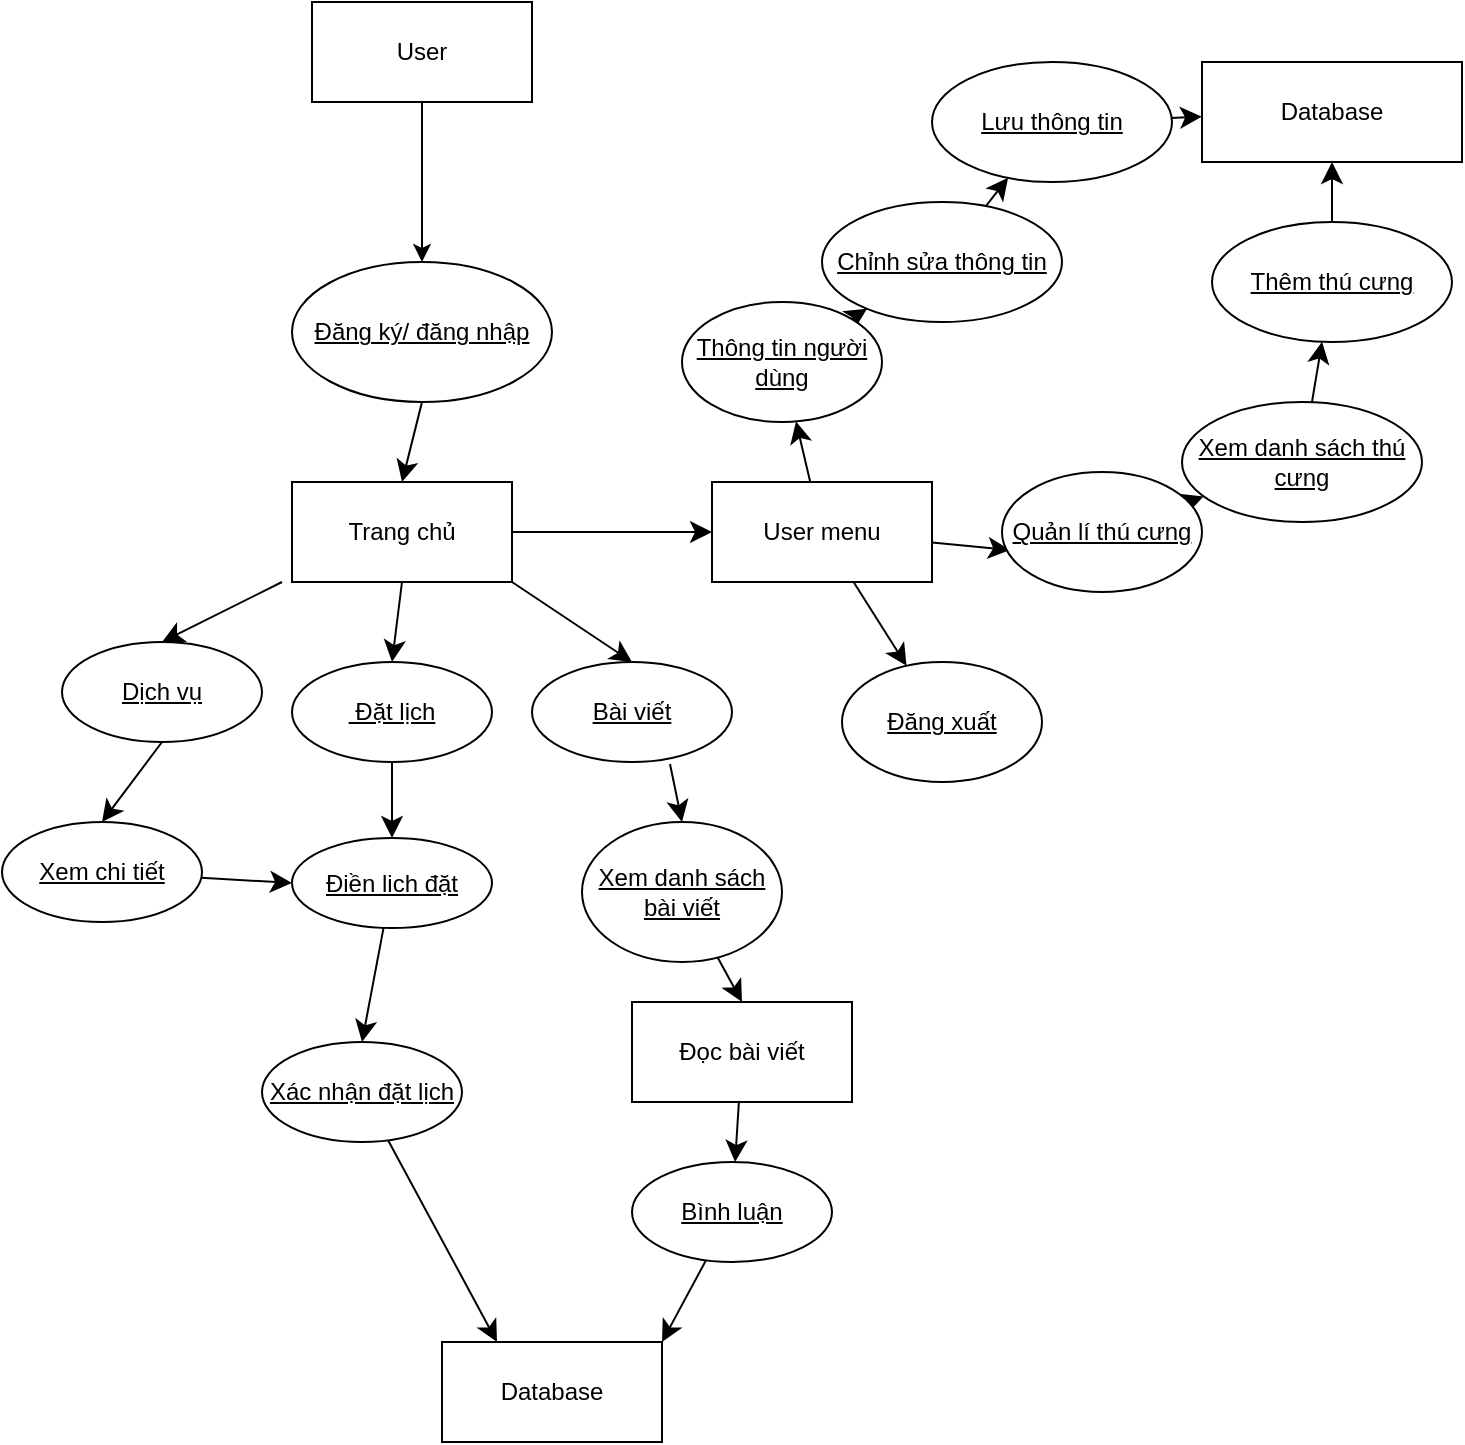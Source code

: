 <mxfile version="27.0.9" pages="2">
  <diagram name="USER" id="6x54Qx4BJQONWpDt5EpT">
    <mxGraphModel dx="916" dy="1183" grid="1" gridSize="10" guides="1" tooltips="1" connect="1" arrows="1" fold="1" page="1" pageScale="1" pageWidth="850" pageHeight="1100" math="0" shadow="0">
      <root>
        <mxCell id="0" />
        <mxCell id="1" parent="0" />
        <mxCell id="rt-KdB61s37zDPdn-Uat-19" style="edgeStyle=orthogonalEdgeStyle;rounded=0;orthogonalLoop=1;jettySize=auto;html=1;exitX=0.5;exitY=1;exitDx=0;exitDy=0;entryX=0.5;entryY=0;entryDx=0;entryDy=0;" parent="1" source="rt-KdB61s37zDPdn-Uat-1" target="rt-KdB61s37zDPdn-Uat-13" edge="1">
          <mxGeometry relative="1" as="geometry" />
        </mxCell>
        <mxCell id="rt-KdB61s37zDPdn-Uat-1" value="User" style="html=1;whiteSpace=wrap;" parent="1" vertex="1">
          <mxGeometry x="615" y="110" width="110" height="50" as="geometry" />
        </mxCell>
        <mxCell id="5PUGG6pkz5xNA0kbgSPe-2" style="edgeStyle=none;curved=1;rounded=0;orthogonalLoop=1;jettySize=auto;html=1;exitX=0.5;exitY=1;exitDx=0;exitDy=0;entryX=0.5;entryY=0;entryDx=0;entryDy=0;fontSize=12;startSize=8;endSize=8;" parent="1" source="rt-KdB61s37zDPdn-Uat-13" target="5PUGG6pkz5xNA0kbgSPe-1" edge="1">
          <mxGeometry relative="1" as="geometry" />
        </mxCell>
        <mxCell id="rt-KdB61s37zDPdn-Uat-13" value="Đăng ký/ đăng nhập" style="ellipse;whiteSpace=wrap;html=1;align=center;fontStyle=4;" parent="1" vertex="1">
          <mxGeometry x="605" y="240" width="130" height="70" as="geometry" />
        </mxCell>
        <mxCell id="5PUGG6pkz5xNA0kbgSPe-10" style="edgeStyle=none;curved=1;rounded=0;orthogonalLoop=1;jettySize=auto;html=1;exitX=0.5;exitY=1;exitDx=0;exitDy=0;entryX=0.5;entryY=0;entryDx=0;entryDy=0;fontSize=12;startSize=8;endSize=8;" parent="1" source="rt-KdB61s37zDPdn-Uat-32" target="5PUGG6pkz5xNA0kbgSPe-7" edge="1">
          <mxGeometry relative="1" as="geometry" />
        </mxCell>
        <mxCell id="rt-KdB61s37zDPdn-Uat-32" value="Dịch vụ" style="ellipse;whiteSpace=wrap;html=1;align=center;fontStyle=4;" parent="1" vertex="1">
          <mxGeometry x="490" y="430" width="100" height="50" as="geometry" />
        </mxCell>
        <mxCell id="5PUGG6pkz5xNA0kbgSPe-11" style="edgeStyle=none;curved=1;rounded=0;orthogonalLoop=1;jettySize=auto;html=1;exitX=0.5;exitY=1;exitDx=0;exitDy=0;entryX=0.5;entryY=0;entryDx=0;entryDy=0;fontSize=12;startSize=8;endSize=8;" parent="1" source="rt-KdB61s37zDPdn-Uat-33" target="5PUGG6pkz5xNA0kbgSPe-8" edge="1">
          <mxGeometry relative="1" as="geometry" />
        </mxCell>
        <mxCell id="rt-KdB61s37zDPdn-Uat-33" value="&amp;nbsp;Đặt lịch" style="ellipse;whiteSpace=wrap;html=1;align=center;fontStyle=4;" parent="1" vertex="1">
          <mxGeometry x="605" y="440" width="100" height="50" as="geometry" />
        </mxCell>
        <mxCell id="5PUGG6pkz5xNA0kbgSPe-4" style="edgeStyle=none;curved=1;rounded=0;orthogonalLoop=1;jettySize=auto;html=1;entryX=0.5;entryY=0;entryDx=0;entryDy=0;fontSize=12;startSize=8;endSize=8;" parent="1" target="rt-KdB61s37zDPdn-Uat-32" edge="1">
          <mxGeometry relative="1" as="geometry">
            <mxPoint x="600" y="400" as="sourcePoint" />
          </mxGeometry>
        </mxCell>
        <mxCell id="5PUGG6pkz5xNA0kbgSPe-5" style="edgeStyle=none;curved=1;rounded=0;orthogonalLoop=1;jettySize=auto;html=1;exitX=0.5;exitY=1;exitDx=0;exitDy=0;entryX=0.5;entryY=0;entryDx=0;entryDy=0;fontSize=12;startSize=8;endSize=8;" parent="1" source="5PUGG6pkz5xNA0kbgSPe-1" target="rt-KdB61s37zDPdn-Uat-33" edge="1">
          <mxGeometry relative="1" as="geometry" />
        </mxCell>
        <mxCell id="5PUGG6pkz5xNA0kbgSPe-6" style="edgeStyle=none;curved=1;rounded=0;orthogonalLoop=1;jettySize=auto;html=1;entryX=0.5;entryY=0;entryDx=0;entryDy=0;fontSize=12;startSize=8;endSize=8;exitX=1;exitY=1;exitDx=0;exitDy=0;" parent="1" source="5PUGG6pkz5xNA0kbgSPe-1" target="5PUGG6pkz5xNA0kbgSPe-3" edge="1">
          <mxGeometry relative="1" as="geometry" />
        </mxCell>
        <mxCell id="5PUGG6pkz5xNA0kbgSPe-44" style="edgeStyle=none;curved=1;rounded=0;orthogonalLoop=1;jettySize=auto;html=1;entryX=0;entryY=0.5;entryDx=0;entryDy=0;fontSize=12;startSize=8;endSize=8;" parent="1" source="5PUGG6pkz5xNA0kbgSPe-1" target="5PUGG6pkz5xNA0kbgSPe-43" edge="1">
          <mxGeometry relative="1" as="geometry" />
        </mxCell>
        <mxCell id="5PUGG6pkz5xNA0kbgSPe-1" value="Trang chủ" style="html=1;whiteSpace=wrap;" parent="1" vertex="1">
          <mxGeometry x="605" y="350" width="110" height="50" as="geometry" />
        </mxCell>
        <mxCell id="5PUGG6pkz5xNA0kbgSPe-12" style="edgeStyle=none;curved=1;rounded=0;orthogonalLoop=1;jettySize=auto;html=1;exitX=0.69;exitY=1.02;exitDx=0;exitDy=0;entryX=0.5;entryY=0;entryDx=0;entryDy=0;fontSize=12;startSize=8;endSize=8;exitPerimeter=0;" parent="1" source="5PUGG6pkz5xNA0kbgSPe-3" target="5PUGG6pkz5xNA0kbgSPe-9" edge="1">
          <mxGeometry relative="1" as="geometry" />
        </mxCell>
        <mxCell id="5PUGG6pkz5xNA0kbgSPe-3" value="Bài viết" style="ellipse;whiteSpace=wrap;html=1;align=center;fontStyle=4;" parent="1" vertex="1">
          <mxGeometry x="725" y="440" width="100" height="50" as="geometry" />
        </mxCell>
        <mxCell id="5PUGG6pkz5xNA0kbgSPe-20" style="edgeStyle=none;curved=1;rounded=0;orthogonalLoop=1;jettySize=auto;html=1;entryX=0;entryY=0.5;entryDx=0;entryDy=0;fontSize=12;startSize=8;endSize=8;" parent="1" source="5PUGG6pkz5xNA0kbgSPe-7" target="5PUGG6pkz5xNA0kbgSPe-8" edge="1">
          <mxGeometry relative="1" as="geometry" />
        </mxCell>
        <mxCell id="5PUGG6pkz5xNA0kbgSPe-7" value="Xem chi tiết" style="ellipse;whiteSpace=wrap;html=1;align=center;fontStyle=4;" parent="1" vertex="1">
          <mxGeometry x="460" y="520" width="100" height="50" as="geometry" />
        </mxCell>
        <mxCell id="5PUGG6pkz5xNA0kbgSPe-22" style="edgeStyle=none;curved=1;rounded=0;orthogonalLoop=1;jettySize=auto;html=1;entryX=0.5;entryY=0;entryDx=0;entryDy=0;fontSize=12;startSize=8;endSize=8;" parent="1" source="5PUGG6pkz5xNA0kbgSPe-8" target="5PUGG6pkz5xNA0kbgSPe-21" edge="1">
          <mxGeometry relative="1" as="geometry" />
        </mxCell>
        <mxCell id="5PUGG6pkz5xNA0kbgSPe-8" value="Điền lich đặt" style="ellipse;whiteSpace=wrap;html=1;align=center;fontStyle=4;" parent="1" vertex="1">
          <mxGeometry x="605" y="528" width="100" height="45" as="geometry" />
        </mxCell>
        <mxCell id="5PUGG6pkz5xNA0kbgSPe-25" value="" style="edgeStyle=none;curved=1;rounded=0;orthogonalLoop=1;jettySize=auto;html=1;fontSize=12;startSize=8;endSize=8;entryX=0.5;entryY=0;entryDx=0;entryDy=0;" parent="1" source="5PUGG6pkz5xNA0kbgSPe-9" target="5PUGG6pkz5xNA0kbgSPe-26" edge="1">
          <mxGeometry relative="1" as="geometry">
            <mxPoint x="666.674" y="590.066" as="targetPoint" />
          </mxGeometry>
        </mxCell>
        <mxCell id="5PUGG6pkz5xNA0kbgSPe-9" value="Xem danh sách bài viết" style="ellipse;whiteSpace=wrap;html=1;align=center;fontStyle=4;" parent="1" vertex="1">
          <mxGeometry x="750" y="520" width="100" height="70" as="geometry" />
        </mxCell>
        <mxCell id="yERzswiiGxRMVI2Gm7lM-10" style="edgeStyle=none;curved=1;rounded=0;orthogonalLoop=1;jettySize=auto;html=1;entryX=0.25;entryY=0;entryDx=0;entryDy=0;fontSize=12;startSize=8;endSize=8;" parent="1" source="5PUGG6pkz5xNA0kbgSPe-21" target="yERzswiiGxRMVI2Gm7lM-7" edge="1">
          <mxGeometry relative="1" as="geometry" />
        </mxCell>
        <mxCell id="5PUGG6pkz5xNA0kbgSPe-21" value="Xác nhận đặt lịch" style="ellipse;whiteSpace=wrap;html=1;align=center;fontStyle=4;" parent="1" vertex="1">
          <mxGeometry x="590" y="630" width="100" height="50" as="geometry" />
        </mxCell>
        <mxCell id="5PUGG6pkz5xNA0kbgSPe-30" value="" style="edgeStyle=none;curved=1;rounded=0;orthogonalLoop=1;jettySize=auto;html=1;fontSize=12;startSize=8;endSize=8;" parent="1" source="5PUGG6pkz5xNA0kbgSPe-26" target="5PUGG6pkz5xNA0kbgSPe-29" edge="1">
          <mxGeometry relative="1" as="geometry" />
        </mxCell>
        <mxCell id="5PUGG6pkz5xNA0kbgSPe-26" value="Đọc bài viết" style="html=1;whiteSpace=wrap;" parent="1" vertex="1">
          <mxGeometry x="775" y="610" width="110" height="50" as="geometry" />
        </mxCell>
        <mxCell id="yERzswiiGxRMVI2Gm7lM-9" style="edgeStyle=none;curved=1;rounded=0;orthogonalLoop=1;jettySize=auto;html=1;entryX=1;entryY=0;entryDx=0;entryDy=0;fontSize=12;startSize=8;endSize=8;" parent="1" source="5PUGG6pkz5xNA0kbgSPe-29" target="yERzswiiGxRMVI2Gm7lM-7" edge="1">
          <mxGeometry relative="1" as="geometry" />
        </mxCell>
        <mxCell id="5PUGG6pkz5xNA0kbgSPe-29" value="Bình luận" style="ellipse;whiteSpace=wrap;html=1;align=center;fontStyle=4;" parent="1" vertex="1">
          <mxGeometry x="775" y="690" width="100" height="50" as="geometry" />
        </mxCell>
        <mxCell id="5PUGG6pkz5xNA0kbgSPe-46" value="" style="edgeStyle=none;curved=1;rounded=0;orthogonalLoop=1;jettySize=auto;html=1;fontSize=12;startSize=8;endSize=8;" parent="1" source="5PUGG6pkz5xNA0kbgSPe-43" target="5PUGG6pkz5xNA0kbgSPe-45" edge="1">
          <mxGeometry relative="1" as="geometry" />
        </mxCell>
        <mxCell id="5PUGG6pkz5xNA0kbgSPe-50" style="edgeStyle=none;curved=1;rounded=0;orthogonalLoop=1;jettySize=auto;html=1;fontSize=12;startSize=8;endSize=8;entryX=0.04;entryY=0.65;entryDx=0;entryDy=0;entryPerimeter=0;" parent="1" source="5PUGG6pkz5xNA0kbgSPe-43" target="5PUGG6pkz5xNA0kbgSPe-47" edge="1">
          <mxGeometry relative="1" as="geometry">
            <mxPoint x="940" y="370" as="targetPoint" />
          </mxGeometry>
        </mxCell>
        <mxCell id="5PUGG6pkz5xNA0kbgSPe-51" value="" style="edgeStyle=none;curved=1;rounded=0;orthogonalLoop=1;jettySize=auto;html=1;fontSize=12;startSize=8;endSize=8;" parent="1" source="5PUGG6pkz5xNA0kbgSPe-43" target="5PUGG6pkz5xNA0kbgSPe-48" edge="1">
          <mxGeometry relative="1" as="geometry" />
        </mxCell>
        <mxCell id="5PUGG6pkz5xNA0kbgSPe-43" value="User menu" style="html=1;whiteSpace=wrap;" parent="1" vertex="1">
          <mxGeometry x="815" y="350" width="110" height="50" as="geometry" />
        </mxCell>
        <mxCell id="yERzswiiGxRMVI2Gm7lM-2" style="edgeStyle=none;curved=1;rounded=0;orthogonalLoop=1;jettySize=auto;html=1;fontSize=12;startSize=8;endSize=8;" parent="1" source="5PUGG6pkz5xNA0kbgSPe-45" target="yERzswiiGxRMVI2Gm7lM-1" edge="1">
          <mxGeometry relative="1" as="geometry" />
        </mxCell>
        <mxCell id="5PUGG6pkz5xNA0kbgSPe-45" value="Thông tin người dùng" style="ellipse;whiteSpace=wrap;html=1;align=center;fontStyle=4;" parent="1" vertex="1">
          <mxGeometry x="800" y="260" width="100" height="60" as="geometry" />
        </mxCell>
        <mxCell id="yERzswiiGxRMVI2Gm7lM-4" value="" style="edgeStyle=none;curved=1;rounded=0;orthogonalLoop=1;jettySize=auto;html=1;fontSize=12;startSize=8;endSize=8;" parent="1" source="5PUGG6pkz5xNA0kbgSPe-47" target="yERzswiiGxRMVI2Gm7lM-3" edge="1">
          <mxGeometry relative="1" as="geometry" />
        </mxCell>
        <mxCell id="5PUGG6pkz5xNA0kbgSPe-47" value="Quản lí thú cưng" style="ellipse;whiteSpace=wrap;html=1;align=center;fontStyle=4;" parent="1" vertex="1">
          <mxGeometry x="960" y="345" width="100" height="60" as="geometry" />
        </mxCell>
        <mxCell id="5PUGG6pkz5xNA0kbgSPe-48" value="Đăng xuất" style="ellipse;whiteSpace=wrap;html=1;align=center;fontStyle=4;" parent="1" vertex="1">
          <mxGeometry x="880" y="440" width="100" height="60" as="geometry" />
        </mxCell>
        <mxCell id="yERzswiiGxRMVI2Gm7lM-13" style="edgeStyle=none;curved=1;rounded=0;orthogonalLoop=1;jettySize=auto;html=1;fontSize=12;startSize=8;endSize=8;" parent="1" source="yERzswiiGxRMVI2Gm7lM-1" target="yERzswiiGxRMVI2Gm7lM-12" edge="1">
          <mxGeometry relative="1" as="geometry" />
        </mxCell>
        <mxCell id="yERzswiiGxRMVI2Gm7lM-1" value="Chỉnh sửa thông tin" style="ellipse;whiteSpace=wrap;html=1;align=center;fontStyle=4;" parent="1" vertex="1">
          <mxGeometry x="870" y="210" width="120" height="60" as="geometry" />
        </mxCell>
        <mxCell id="yERzswiiGxRMVI2Gm7lM-6" value="" style="edgeStyle=none;curved=1;rounded=0;orthogonalLoop=1;jettySize=auto;html=1;fontSize=12;startSize=8;endSize=8;" parent="1" source="yERzswiiGxRMVI2Gm7lM-3" target="yERzswiiGxRMVI2Gm7lM-5" edge="1">
          <mxGeometry relative="1" as="geometry" />
        </mxCell>
        <mxCell id="yERzswiiGxRMVI2Gm7lM-3" value="Xem danh sách thú cưng" style="ellipse;whiteSpace=wrap;html=1;align=center;fontStyle=4;" parent="1" vertex="1">
          <mxGeometry x="1050" y="310" width="120" height="60" as="geometry" />
        </mxCell>
        <mxCell id="yERzswiiGxRMVI2Gm7lM-15" style="edgeStyle=none;curved=1;rounded=0;orthogonalLoop=1;jettySize=auto;html=1;entryX=0.5;entryY=1;entryDx=0;entryDy=0;fontSize=12;startSize=8;endSize=8;" parent="1" source="yERzswiiGxRMVI2Gm7lM-5" target="yERzswiiGxRMVI2Gm7lM-11" edge="1">
          <mxGeometry relative="1" as="geometry" />
        </mxCell>
        <mxCell id="yERzswiiGxRMVI2Gm7lM-5" value="Thêm thú cưng" style="ellipse;whiteSpace=wrap;html=1;align=center;fontStyle=4;" parent="1" vertex="1">
          <mxGeometry x="1065" y="220" width="120" height="60" as="geometry" />
        </mxCell>
        <mxCell id="yERzswiiGxRMVI2Gm7lM-7" value="Database" style="html=1;whiteSpace=wrap;" parent="1" vertex="1">
          <mxGeometry x="680" y="780" width="110" height="50" as="geometry" />
        </mxCell>
        <mxCell id="yERzswiiGxRMVI2Gm7lM-11" value="Database" style="html=1;whiteSpace=wrap;" parent="1" vertex="1">
          <mxGeometry x="1060" y="140" width="130" height="50" as="geometry" />
        </mxCell>
        <mxCell id="yERzswiiGxRMVI2Gm7lM-14" value="" style="edgeStyle=none;curved=1;rounded=0;orthogonalLoop=1;jettySize=auto;html=1;fontSize=12;startSize=8;endSize=8;" parent="1" source="yERzswiiGxRMVI2Gm7lM-12" target="yERzswiiGxRMVI2Gm7lM-11" edge="1">
          <mxGeometry relative="1" as="geometry" />
        </mxCell>
        <mxCell id="yERzswiiGxRMVI2Gm7lM-12" value="Lưu thông tin" style="ellipse;whiteSpace=wrap;html=1;align=center;fontStyle=4;" parent="1" vertex="1">
          <mxGeometry x="925" y="140" width="120" height="60" as="geometry" />
        </mxCell>
      </root>
    </mxGraphModel>
  </diagram>
  <diagram id="e_Ypjy4IHM39Z3JjAPdU" name="ADMIN">
    <mxGraphModel dx="2517" dy="777" grid="1" gridSize="10" guides="1" tooltips="1" connect="1" arrows="1" fold="1" page="1" pageScale="1" pageWidth="850" pageHeight="1100" math="0" shadow="0">
      <root>
        <mxCell id="0" />
        <mxCell id="1" parent="0" />
        <mxCell id="4tt4hPmZDd1rRGRpGm_t-20" value="" style="edgeStyle=orthogonalEdgeStyle;rounded=0;orthogonalLoop=1;jettySize=auto;html=1;" parent="1" source="4tt4hPmZDd1rRGRpGm_t-21" target="4tt4hPmZDd1rRGRpGm_t-23" edge="1">
          <mxGeometry relative="1" as="geometry" />
        </mxCell>
        <mxCell id="4tt4hPmZDd1rRGRpGm_t-21" value="Admin" style="html=1;whiteSpace=wrap;" parent="1" vertex="1">
          <mxGeometry x="130" y="120" width="110" height="50" as="geometry" />
        </mxCell>
        <mxCell id="4tt4hPmZDd1rRGRpGm_t-22" style="edgeStyle=orthogonalEdgeStyle;rounded=0;orthogonalLoop=1;jettySize=auto;html=1;entryX=0.5;entryY=0;entryDx=0;entryDy=0;" parent="1" source="4tt4hPmZDd1rRGRpGm_t-23" target="4tt4hPmZDd1rRGRpGm_t-26" edge="1">
          <mxGeometry relative="1" as="geometry">
            <mxPoint x="235" y="340" as="targetPoint" />
          </mxGeometry>
        </mxCell>
        <mxCell id="4tt4hPmZDd1rRGRpGm_t-23" value="Đăng ký/ đăng nhập" style="ellipse;whiteSpace=wrap;html=1;align=center;fontStyle=4;" parent="1" vertex="1">
          <mxGeometry x="120" y="210" width="130" height="70" as="geometry" />
        </mxCell>
        <mxCell id="4tt4hPmZDd1rRGRpGm_t-24" value="" style="edgeStyle=none;curved=1;rounded=0;orthogonalLoop=1;jettySize=auto;html=1;fontSize=12;startSize=8;endSize=8;" parent="1" source="4tt4hPmZDd1rRGRpGm_t-26" target="4tt4hPmZDd1rRGRpGm_t-30" edge="1">
          <mxGeometry relative="1" as="geometry" />
        </mxCell>
        <mxCell id="4tt4hPmZDd1rRGRpGm_t-25" style="edgeStyle=none;curved=1;rounded=0;orthogonalLoop=1;jettySize=auto;html=1;exitX=1;exitY=0.75;exitDx=0;exitDy=0;entryX=0.5;entryY=0;entryDx=0;entryDy=0;fontSize=12;startSize=8;endSize=8;" parent="1" source="4tt4hPmZDd1rRGRpGm_t-26" target="4tt4hPmZDd1rRGRpGm_t-34" edge="1">
          <mxGeometry relative="1" as="geometry" />
        </mxCell>
        <mxCell id="8bsrZJi9QmlQ0plQM10K-4" style="edgeStyle=orthogonalEdgeStyle;rounded=0;orthogonalLoop=1;jettySize=auto;html=1;entryX=0;entryY=0.5;entryDx=0;entryDy=0;" edge="1" parent="1" source="4tt4hPmZDd1rRGRpGm_t-26" target="8bsrZJi9QmlQ0plQM10K-1">
          <mxGeometry relative="1" as="geometry" />
        </mxCell>
        <mxCell id="USIhqTSWgcS9BdyFJJDU-9" style="edgeStyle=orthogonalEdgeStyle;rounded=0;orthogonalLoop=1;jettySize=auto;html=1;" edge="1" parent="1" source="4tt4hPmZDd1rRGRpGm_t-26" target="USIhqTSWgcS9BdyFJJDU-2">
          <mxGeometry relative="1" as="geometry" />
        </mxCell>
        <mxCell id="4tt4hPmZDd1rRGRpGm_t-26" value="Trang admin" style="html=1;whiteSpace=wrap;" parent="1" vertex="1">
          <mxGeometry x="130" y="330" width="110" height="50" as="geometry" />
        </mxCell>
        <mxCell id="4tt4hPmZDd1rRGRpGm_t-27" style="edgeStyle=none;curved=1;rounded=0;orthogonalLoop=1;jettySize=auto;html=1;entryX=0.388;entryY=0;entryDx=0;entryDy=0;fontSize=12;startSize=8;endSize=8;entryPerimeter=0;" parent="1" source="4tt4hPmZDd1rRGRpGm_t-28" target="8bsrZJi9QmlQ0plQM10K-11" edge="1">
          <mxGeometry relative="1" as="geometry" />
        </mxCell>
        <mxCell id="4tt4hPmZDd1rRGRpGm_t-28" value="Quản lý user" style="ellipse;whiteSpace=wrap;html=1;align=center;fontStyle=4;" parent="1" vertex="1">
          <mxGeometry x="30" y="420" width="100" height="50" as="geometry" />
        </mxCell>
        <mxCell id="4tt4hPmZDd1rRGRpGm_t-29" value="" style="edgeStyle=none;curved=1;rounded=0;orthogonalLoop=1;jettySize=auto;html=1;fontSize=12;startSize=8;endSize=8;" parent="1" source="4tt4hPmZDd1rRGRpGm_t-30" target="4tt4hPmZDd1rRGRpGm_t-35" edge="1">
          <mxGeometry relative="1" as="geometry" />
        </mxCell>
        <mxCell id="4tt4hPmZDd1rRGRpGm_t-30" value="Quản lý lịch hẹn" style="ellipse;whiteSpace=wrap;html=1;align=center;fontStyle=4;" parent="1" vertex="1">
          <mxGeometry x="140" y="420" width="100" height="50" as="geometry" />
        </mxCell>
        <mxCell id="4tt4hPmZDd1rRGRpGm_t-31" value="Database" style="html=1;whiteSpace=wrap;" parent="1" vertex="1">
          <mxGeometry x="100" y="740" width="200" height="50" as="geometry" />
        </mxCell>
        <mxCell id="4tt4hPmZDd1rRGRpGm_t-32" style="edgeStyle=none;curved=1;rounded=0;orthogonalLoop=1;jettySize=auto;html=1;exitX=0;exitY=1;exitDx=0;exitDy=0;entryX=0.35;entryY=-0.02;entryDx=0;entryDy=0;entryPerimeter=0;fontSize=12;startSize=8;endSize=8;" parent="1" source="4tt4hPmZDd1rRGRpGm_t-26" target="4tt4hPmZDd1rRGRpGm_t-28" edge="1">
          <mxGeometry relative="1" as="geometry" />
        </mxCell>
        <mxCell id="4tt4hPmZDd1rRGRpGm_t-33" value="" style="edgeStyle=none;curved=1;rounded=0;orthogonalLoop=1;jettySize=auto;html=1;fontSize=12;startSize=8;endSize=8;" parent="1" source="4tt4hPmZDd1rRGRpGm_t-34" target="4tt4hPmZDd1rRGRpGm_t-38" edge="1">
          <mxGeometry relative="1" as="geometry" />
        </mxCell>
        <mxCell id="4tt4hPmZDd1rRGRpGm_t-34" value="Quản lý bài viết" style="ellipse;whiteSpace=wrap;html=1;align=center;fontStyle=4;" parent="1" vertex="1">
          <mxGeometry x="260" y="410" width="100" height="50" as="geometry" />
        </mxCell>
        <mxCell id="4tt4hPmZDd1rRGRpGm_t-35" value="Thêm, sửa, xóa lịch hẹn" style="ellipse;whiteSpace=wrap;html=1;align=center;fontStyle=4;" parent="1" vertex="1">
          <mxGeometry x="140" y="560" width="85" height="50" as="geometry" />
        </mxCell>
        <mxCell id="4tt4hPmZDd1rRGRpGm_t-36" style="edgeStyle=none;curved=1;rounded=0;orthogonalLoop=1;jettySize=auto;html=1;entryX=0.455;entryY=0.08;entryDx=0;entryDy=0;entryPerimeter=0;fontSize=12;startSize=8;endSize=8;" parent="1" source="4tt4hPmZDd1rRGRpGm_t-35" target="4tt4hPmZDd1rRGRpGm_t-31" edge="1">
          <mxGeometry relative="1" as="geometry" />
        </mxCell>
        <mxCell id="4tt4hPmZDd1rRGRpGm_t-37" value="" style="edgeStyle=none;curved=1;rounded=0;orthogonalLoop=1;jettySize=auto;html=1;fontSize=12;startSize=8;endSize=8;" parent="1" source="4tt4hPmZDd1rRGRpGm_t-38" edge="1">
          <mxGeometry relative="1" as="geometry">
            <mxPoint x="260" y="730" as="targetPoint" />
          </mxGeometry>
        </mxCell>
        <mxCell id="4tt4hPmZDd1rRGRpGm_t-38" value="Thêm, sửa, xóa bài viết" style="ellipse;whiteSpace=wrap;html=1;align=center;fontStyle=4;" parent="1" vertex="1">
          <mxGeometry x="250" y="560" width="85" height="50" as="geometry" />
        </mxCell>
        <mxCell id="8bsrZJi9QmlQ0plQM10K-9" value="" style="edgeStyle=orthogonalEdgeStyle;rounded=0;orthogonalLoop=1;jettySize=auto;html=1;" edge="1" parent="1" source="8bsrZJi9QmlQ0plQM10K-1" target="8bsrZJi9QmlQ0plQM10K-5">
          <mxGeometry relative="1" as="geometry" />
        </mxCell>
        <mxCell id="8bsrZJi9QmlQ0plQM10K-1" value="Quản lý bác sĩ" style="ellipse;whiteSpace=wrap;html=1;align=center;fontStyle=4;" vertex="1" parent="1">
          <mxGeometry x="392.5" y="330" width="100" height="50" as="geometry" />
        </mxCell>
        <mxCell id="8bsrZJi9QmlQ0plQM10K-10" style="edgeStyle=orthogonalEdgeStyle;rounded=0;orthogonalLoop=1;jettySize=auto;html=1;entryX=1;entryY=0.75;entryDx=0;entryDy=0;" edge="1" parent="1">
          <mxGeometry relative="1" as="geometry">
            <mxPoint x="442.5" y="450" as="sourcePoint" />
            <mxPoint x="300" y="757.5" as="targetPoint" />
            <Array as="points">
              <mxPoint x="443" y="758" />
              <mxPoint x="350" y="758" />
            </Array>
          </mxGeometry>
        </mxCell>
        <mxCell id="8bsrZJi9QmlQ0plQM10K-5" value="Thêm, sửa bác sĩ" style="ellipse;whiteSpace=wrap;html=1;align=center;fontStyle=4;" vertex="1" parent="1">
          <mxGeometry x="400" y="420" width="85" height="50" as="geometry" />
        </mxCell>
        <mxCell id="8bsrZJi9QmlQ0plQM10K-11" value="Thêm, sửa, xóa lịch hẹn" style="ellipse;whiteSpace=wrap;html=1;align=center;fontStyle=4;" vertex="1" parent="1">
          <mxGeometry x="45" y="570" width="85" height="50" as="geometry" />
        </mxCell>
        <mxCell id="8bsrZJi9QmlQ0plQM10K-14" style="edgeStyle=none;curved=1;rounded=0;orthogonalLoop=1;jettySize=auto;html=1;fontSize=12;startSize=8;endSize=8;entryX=0.145;entryY=0.02;entryDx=0;entryDy=0;entryPerimeter=0;exitX=0.659;exitY=1;exitDx=0;exitDy=0;exitPerimeter=0;" edge="1" parent="1" source="8bsrZJi9QmlQ0plQM10K-11" target="4tt4hPmZDd1rRGRpGm_t-31">
          <mxGeometry relative="1" as="geometry">
            <mxPoint x="113" y="620" as="sourcePoint" />
            <mxPoint x="120" y="740" as="targetPoint" />
          </mxGeometry>
        </mxCell>
        <mxCell id="USIhqTSWgcS9BdyFJJDU-1" value="" style="edgeStyle=none;curved=1;rounded=0;orthogonalLoop=1;jettySize=auto;html=1;fontSize=12;startSize=8;endSize=8;" edge="1" parent="1" source="USIhqTSWgcS9BdyFJJDU-2" target="USIhqTSWgcS9BdyFJJDU-4">
          <mxGeometry relative="1" as="geometry" />
        </mxCell>
        <mxCell id="USIhqTSWgcS9BdyFJJDU-2" value="Quản lí thú cưng" style="ellipse;whiteSpace=wrap;html=1;align=center;fontStyle=4;" vertex="1" parent="1">
          <mxGeometry x="-90" y="410" width="100" height="60" as="geometry" />
        </mxCell>
        <mxCell id="USIhqTSWgcS9BdyFJJDU-3" value="" style="edgeStyle=none;curved=1;rounded=0;orthogonalLoop=1;jettySize=auto;html=1;fontSize=12;startSize=8;endSize=8;" edge="1" parent="1" source="USIhqTSWgcS9BdyFJJDU-4" target="USIhqTSWgcS9BdyFJJDU-5">
          <mxGeometry relative="1" as="geometry" />
        </mxCell>
        <mxCell id="USIhqTSWgcS9BdyFJJDU-4" value="Xem danh sách thú cưng" style="ellipse;whiteSpace=wrap;html=1;align=center;fontStyle=4;" vertex="1" parent="1">
          <mxGeometry x="-100" y="510" width="120" height="60" as="geometry" />
        </mxCell>
        <mxCell id="USIhqTSWgcS9BdyFJJDU-10" style="edgeStyle=orthogonalEdgeStyle;rounded=0;orthogonalLoop=1;jettySize=auto;html=1;entryX=0;entryY=0.5;entryDx=0;entryDy=0;" edge="1" parent="1" source="USIhqTSWgcS9BdyFJJDU-5" target="4tt4hPmZDd1rRGRpGm_t-31">
          <mxGeometry relative="1" as="geometry">
            <Array as="points">
              <mxPoint x="-40" y="765" />
            </Array>
          </mxGeometry>
        </mxCell>
        <mxCell id="USIhqTSWgcS9BdyFJJDU-5" value="Thêm, sửa, xóa thú cưng" style="ellipse;whiteSpace=wrap;html=1;align=center;fontStyle=4;" vertex="1" parent="1">
          <mxGeometry x="-100" y="620" width="120" height="60" as="geometry" />
        </mxCell>
      </root>
    </mxGraphModel>
  </diagram>
</mxfile>
